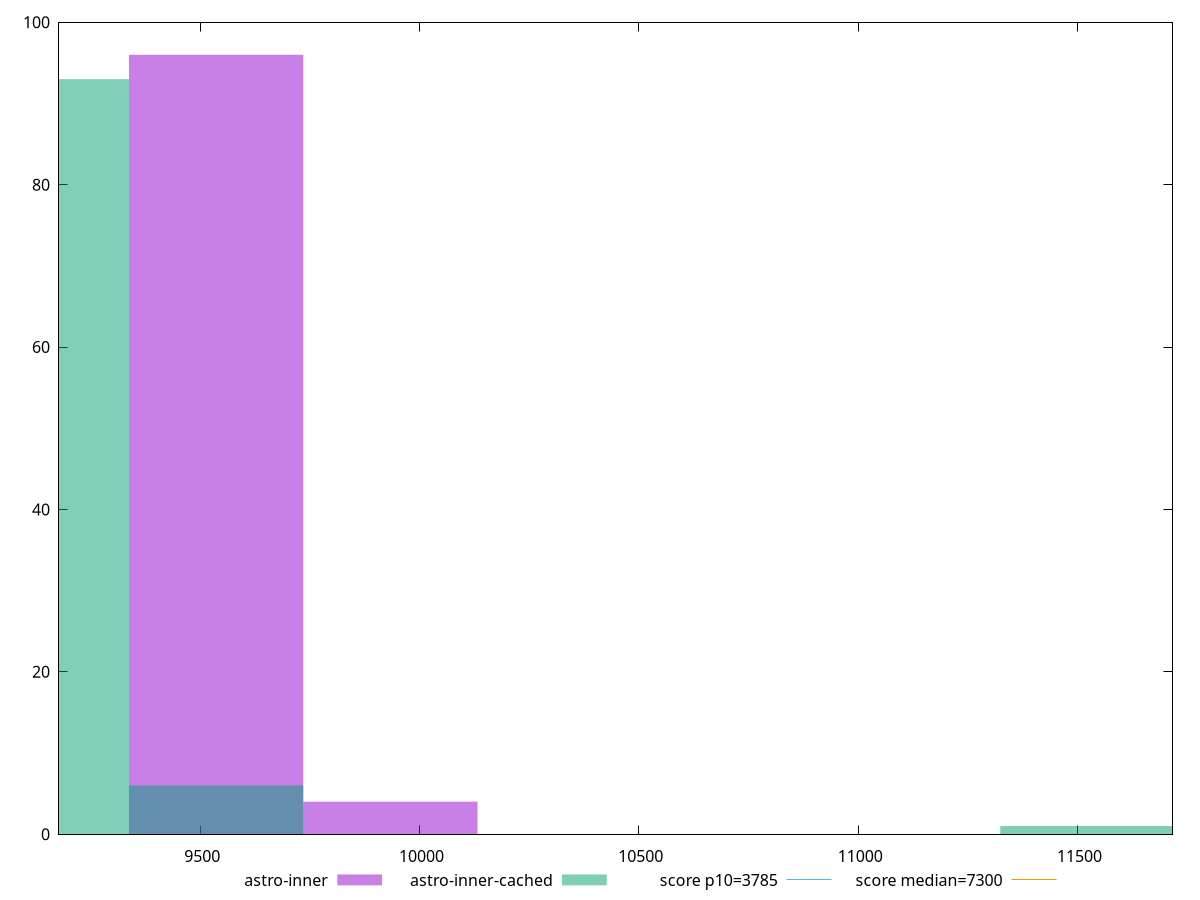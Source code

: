reset

$astroInner <<EOF
9536.07334764515 96
9933.409737130365 4
EOF

$astroInnerCached <<EOF
11522.755295071223 1
9138.736958159934 93
9536.07334764515 6
EOF

set key outside below
set boxwidth 397.33638948521457
set xrange [9177.81905:11716.766999999996]
set yrange [0:100]
set trange [0:100]
set style fill transparent solid 0.5 noborder

set parametric
set terminal svg size 640, 500 enhanced background rgb 'white'
set output "reports/report_00033_2021-03-01T14-23-16.841Z/interactive/comparison/histogram/2_vs_3.svg"

plot $astroInner title "astro-inner" with boxes, \
     $astroInnerCached title "astro-inner-cached" with boxes, \
     3785,t title "score p10=3785", \
     7300,t title "score median=7300"

reset
